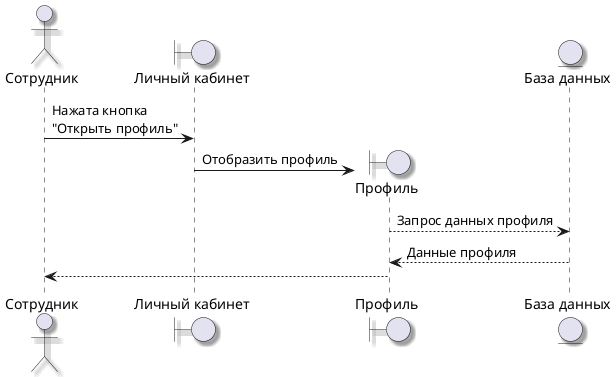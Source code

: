 @startuml
skinparam Shadowing true
actor "Сотрудник" as employee
boundary "Личный кабинет" as personalCabinet
boundary "Профиль" as profile
entity "База данных" as database

employee -> personalCabinet : Нажата кнопка\n"Открыть профиль"
personalCabinet -> profile **: Отобразить профиль
profile --> database : Запрос данных профиля
database --> profile : Данные профиля
profile --> employee

@enduml